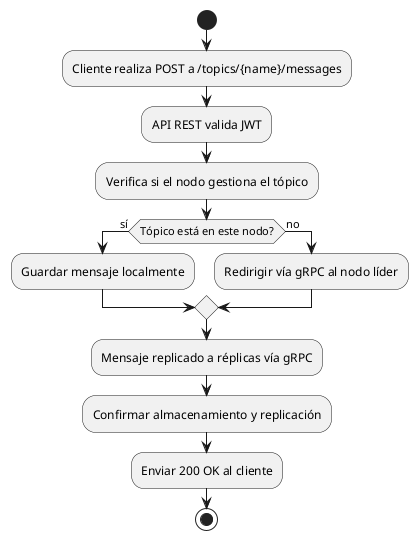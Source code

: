 @startuml ActividadesDiagram
start
:Cliente realiza POST a /topics/{name}/messages;
:API REST valida JWT;
:Verifica si el nodo gestiona el tópico;
if (Tópico está en este nodo?) then (sí)
  :Guardar mensaje localmente;
else (no)
  :Redirigir vía gRPC al nodo líder;
endif
:Mensaje replicado a réplicas vía gRPC;
:Confirmar almacenamiento y replicación;
:Enviar 200 OK al cliente;
stop
@enduml
